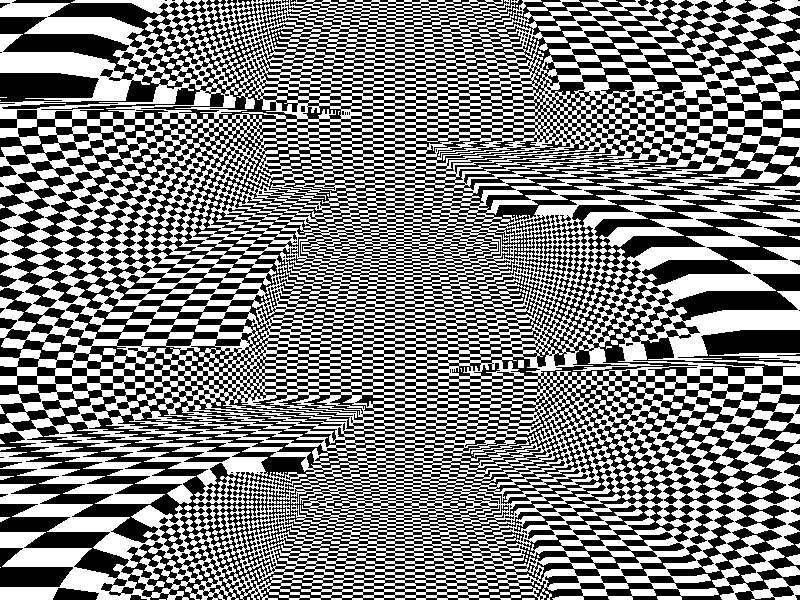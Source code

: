 #include "colors.inc"

// Unit is one block size

// Width of the room (left-right axis of the lithography)
#declare widthRoom = 25.0;
// Length of the room (top-bottom axis of the lithography)
#declare lengthRoom = 102.0;

// Scale of the blocks
#declare scaleBlock = <1.0, 0.5, 0.5>;

// Texture of the blocks
#declare texBlock = texture {
  pigment { checker color rgb 0, color rgb 1 }
  translate 0.5*x
  scale scaleBlock
}

// Camera definition
#declare posCamera = <0.0, 0.0, 0.0>;
#declare lookAt = <0.0, 0.25 * lengthRoom, -0.5 * lengthRoom>;
camera {
  cylinder 2
  angle 210
  location posCamera
  look_at lookAt
  right x * 2.9
  up y
}

// Light source
light_source {
  posCamera
  color rgb 1.0
}

// Walls
#declare Walls = intersection {
  difference {
    box { 
      -0.5, 0.5
      scale scaleBlock
      scale <widthRoom, lengthRoom, lengthRoom>
      scale 1.1
    }
    box {
      -0.5, 0.5
      scale scaleBlock
      scale <widthRoom, lengthRoom, lengthRoom>
    }
  }
  box {
    <-0.5, 0.0, 0.0>, 0.5
    scale scaleBlock
    scale <widthRoom, lengthRoom, lengthRoom>
  }
}

// Platforms
#declare PlatformA = difference {
  #declare widthPlatformA = 10.0;
  #declare lengthPlatformA = 50.0;
  #declare heightPlatformA = 43.0;
  box {
    <-0.5 * widthRoom, 0.5 * lengthRoom, -0.5 * lengthRoom + heightPlatformA>
    <-0.5 * widthRoom + widthPlatformA, 0.5 * lengthRoom - lengthPlatformA, -0.5 * lengthRoom + heightPlatformA + 1.0>
    scale scaleBlock
  }
  box {
    <-0.5 * widthRoom + widthPlatformA - 2, 0.5 * lengthRoom - lengthPlatformA + 11, -0.5 * lengthRoom + heightPlatformA - 0.1>
    <-0.5 * widthRoom + widthPlatformA + 1, 0.5 * lengthRoom - lengthPlatformA - 1, -0.5 * lengthRoom + heightPlatformA + 1.1>
    scale scaleBlock
  }
}

#declare PlatformB = box {
  #declare widthPlatformB = widthPlatformA - 2.0;
  #declare lengthPlatformB = heightPlatformA;
  #declare heightPlatformB = lengthPlatformA - 1.0;
  <-0.5 * widthRoom, -0.5 * lengthRoom + heightPlatformB, 0.5 * lengthRoom>
  <-0.5 * widthRoom + widthPlatformB, -0.5 * lengthRoom + heightPlatformB + 1.0, 0.5 * lengthRoom - lengthPlatformB>
  scale scaleBlock
}

#declare PlatformC = box {
  #declare widthPlatformC = 6.0;
  #declare lengthPlatformC = lengthPlatformA - 3.0;
  #declare heightPlatformC = heightPlatformA - 15.0;
  <0.5 * widthRoom, 0.5 * lengthRoom, -0.5 * lengthRoom + heightPlatformC>
  <0.5 * widthRoom - widthPlatformC, 0.5 * lengthRoom - lengthPlatformC, -0.5 * lengthRoom + heightPlatformC + 1.0>
  scale scaleBlock
}

// House of stairs
#declare HouseOfStairs = union {
  #declare iQuarter = 0;
  #while (iQuarter < 4)
    union {
      object { Walls }
      object { PlatformA }
      object { PlatformB }
      object { PlatformC }
      rotate x * 90.0 * iQuarter
      #if (iQuarter = 1 | iQuarter = 3)
        scale <-1.0, 1.0, 1.0>
      #end
    }
    #declare iQuarter = iQuarter + 1;
  #end
  texture {
    texBlock
  } 
}

// Whole scene
object {
  HouseOfStairs
}
